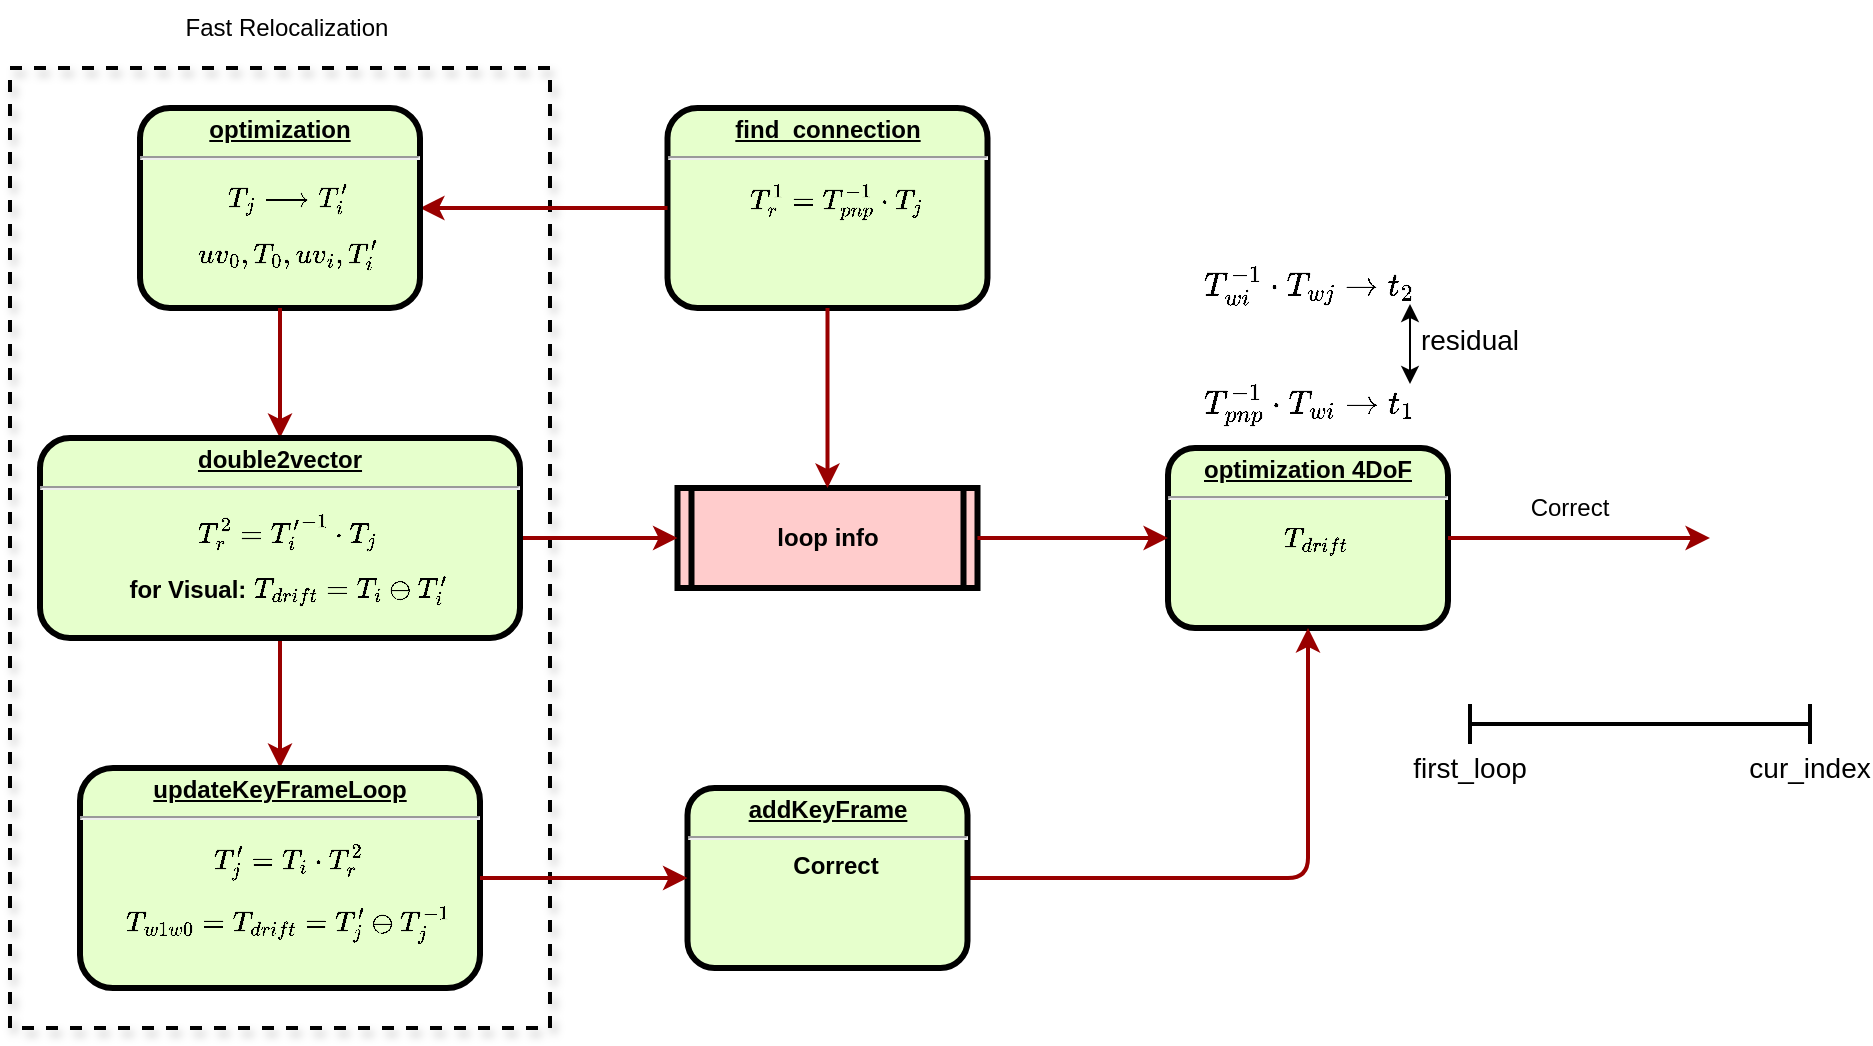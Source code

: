 <mxfile version="14.1.8" type="device"><diagram name="Page-1" id="c7558073-3199-34d8-9f00-42111426c3f3"><mxGraphModel dx="1422" dy="1708" grid="1" gridSize="10" guides="1" tooltips="1" connect="1" arrows="1" fold="1" page="1" pageScale="1" pageWidth="1169" pageHeight="827" background="#ffffff" math="1" shadow="0"><root><mxCell id="0"/><mxCell id="1" parent="0"/><mxCell id="-oqsN17zeHHlaa_2_pQ4-107" value="" style="rounded=0;whiteSpace=wrap;html=1;shadow=1;dashed=1;strokeWidth=2;fillColor=none;" parent="1" vertex="1"><mxGeometry x="180" y="-638" width="270" height="480" as="geometry"/></mxCell><mxCell id="5" value="loop info" style="shape=process;whiteSpace=wrap;align=center;verticalAlign=middle;size=0.048;fontStyle=1;strokeWidth=3;fillColor=#FFCCCC" parent="1" vertex="1"><mxGeometry x="513.75" y="-428" width="150" height="50" as="geometry"/></mxCell><mxCell id="6" value="&lt;p style=&quot;margin: 0px ; margin-top: 4px ; text-align: center ; text-decoration: underline&quot;&gt;find_connection&lt;/p&gt;&lt;hr&gt;&lt;p style=&quot;margin: 0px ; margin-left: 8px&quot;&gt;&lt;span&gt;$$T_r^1=T_{pnp}^{-1}\cdot T_j$$&lt;/span&gt;&lt;br&gt;&lt;/p&gt;" style="verticalAlign=middle;align=center;overflow=fill;fontSize=12;fontFamily=Helvetica;html=1;rounded=1;fontStyle=1;strokeWidth=3;fillColor=#E6FFCC" parent="1" vertex="1"><mxGeometry x="508.75" y="-618" width="160" height="100" as="geometry"/></mxCell><mxCell id="37" value="" style="edgeStyle=none;noEdgeStyle=1;strokeColor=#990000;strokeWidth=2;exitX=0;exitY=0.5;exitDx=0;exitDy=0;entryX=1;entryY=0.5;entryDx=0;entryDy=0;" parent="1" source="6" target="-oqsN17zeHHlaa_2_pQ4-97" edge="1"><mxGeometry width="100" height="100" relative="1" as="geometry"><mxPoint x="278.75" y="-698" as="sourcePoint"/><mxPoint x="414.75" y="-698" as="targetPoint"/></mxGeometry></mxCell><mxCell id="-oqsN17zeHHlaa_2_pQ4-97" value="&lt;p style=&quot;margin: 0px ; margin-top: 4px ; text-align: center ; text-decoration: underline&quot;&gt;optimization&lt;/p&gt;&lt;hr&gt;&lt;p style=&quot;margin: 0px ; margin-left: 8px&quot;&gt;&lt;span&gt;$$T_j \longrightarrow T_i^{\prime}$$&lt;/span&gt;&lt;span&gt;$$uv_0, T_0, uv_i, T_i^{\prime}$$&lt;/span&gt;&lt;/p&gt;" style="verticalAlign=middle;align=center;overflow=fill;fontSize=12;fontFamily=Helvetica;html=1;rounded=1;fontStyle=1;strokeWidth=3;fillColor=#E6FFCC" parent="1" vertex="1"><mxGeometry x="245" y="-618" width="140" height="100" as="geometry"/></mxCell><mxCell id="-oqsN17zeHHlaa_2_pQ4-99" value="" style="edgeStyle=none;noEdgeStyle=1;strokeColor=#990000;strokeWidth=2;exitX=0.5;exitY=1;exitDx=0;exitDy=0;entryX=0.5;entryY=0;entryDx=0;entryDy=0;" parent="1" source="-oqsN17zeHHlaa_2_pQ4-97" target="nTvDPzlO55pmB98T4EPY-45" edge="1"><mxGeometry width="100" height="100" relative="1" as="geometry"><mxPoint x="460" y="-498" as="sourcePoint"/><mxPoint x="318.75" y="-468" as="targetPoint"/></mxGeometry></mxCell><mxCell id="-oqsN17zeHHlaa_2_pQ4-100" value="" style="edgeStyle=none;noEdgeStyle=1;strokeColor=#990000;strokeWidth=2;exitX=1;exitY=0.5;exitDx=0;exitDy=0;entryX=0;entryY=0.5;entryDx=0;entryDy=0;" parent="1" source="nTvDPzlO55pmB98T4EPY-45" target="5" edge="1"><mxGeometry width="100" height="100" relative="1" as="geometry"><mxPoint x="417.5" y="-403" as="sourcePoint"/><mxPoint x="460" y="-400.97" as="targetPoint"/></mxGeometry></mxCell><mxCell id="-oqsN17zeHHlaa_2_pQ4-101" value="" style="edgeStyle=none;noEdgeStyle=1;strokeColor=#990000;strokeWidth=2;exitX=0.5;exitY=1;exitDx=0;exitDy=0;entryX=0.5;entryY=0;entryDx=0;entryDy=0;" parent="1" source="6" target="5" edge="1"><mxGeometry width="100" height="100" relative="1" as="geometry"><mxPoint x="450" y="-508" as="sourcePoint"/><mxPoint x="546.25" y="-508" as="targetPoint"/></mxGeometry></mxCell><mxCell id="-oqsN17zeHHlaa_2_pQ4-102" value="&lt;p style=&quot;margin: 0px ; margin-top: 4px ; text-align: center ; text-decoration: underline&quot;&gt;optimization 4DoF&lt;/p&gt;&lt;hr&gt;&lt;p style=&quot;margin: 0px ; margin-left: 8px&quot;&gt;$$T_{drift}$$&lt;/p&gt;" style="verticalAlign=middle;align=center;overflow=fill;fontSize=12;fontFamily=Helvetica;html=1;rounded=1;fontStyle=1;strokeWidth=3;fillColor=#E6FFCC" parent="1" vertex="1"><mxGeometry x="759" y="-448" width="140" height="90" as="geometry"/></mxCell><mxCell id="-oqsN17zeHHlaa_2_pQ4-103" value="" style="edgeStyle=none;noEdgeStyle=1;strokeColor=#990000;strokeWidth=2;exitX=1;exitY=0.5;exitDx=0;exitDy=0;entryX=0;entryY=0.5;entryDx=0;entryDy=0;" parent="1" source="5" target="-oqsN17zeHHlaa_2_pQ4-102" edge="1"><mxGeometry width="100" height="100" relative="1" as="geometry"><mxPoint x="690" y="-308" as="sourcePoint"/><mxPoint x="786.25" y="-308" as="targetPoint"/></mxGeometry></mxCell><mxCell id="-oqsN17zeHHlaa_2_pQ4-104" value="" style="edgeStyle=segmentEdgeStyle;strokeColor=#990000;strokeWidth=2;entryX=0.5;entryY=1;entryDx=0;entryDy=0;exitX=1;exitY=0.5;exitDx=0;exitDy=0;" parent="1" source="nTvDPzlO55pmB98T4EPY-43" target="-oqsN17zeHHlaa_2_pQ4-102" edge="1"><mxGeometry width="100" height="100" relative="1" as="geometry"><mxPoint x="750" y="-238" as="sourcePoint"/><mxPoint x="836.5" y="-48" as="targetPoint"/></mxGeometry></mxCell><mxCell id="-oqsN17zeHHlaa_2_pQ4-105" value="" style="edgeStyle=none;noEdgeStyle=1;strokeColor=#990000;strokeWidth=2;exitX=0.5;exitY=1;exitDx=0;exitDy=0;entryX=0.5;entryY=0;entryDx=0;entryDy=0;" parent="1" source="nTvDPzlO55pmB98T4EPY-45" target="nTvDPzlO55pmB98T4EPY-44" edge="1"><mxGeometry width="100" height="100" relative="1" as="geometry"><mxPoint x="318.75" y="-338" as="sourcePoint"/><mxPoint x="318.75" y="-288" as="targetPoint"/></mxGeometry></mxCell><mxCell id="-oqsN17zeHHlaa_2_pQ4-108" value="Fast Relocalization" style="text;html=1;strokeColor=none;fillColor=none;align=center;verticalAlign=middle;whiteSpace=wrap;rounded=0;shadow=1;dashed=1;" parent="1" vertex="1"><mxGeometry x="256.25" y="-668" width="125" height="20" as="geometry"/></mxCell><mxCell id="nTvDPzlO55pmB98T4EPY-37" value="" style="edgeStyle=none;noEdgeStyle=1;strokeColor=#990000;strokeWidth=2;exitX=1;exitY=0.5;exitDx=0;exitDy=0;" parent="1" source="-oqsN17zeHHlaa_2_pQ4-102" edge="1"><mxGeometry width="100" height="100" relative="1" as="geometry"><mxPoint x="960" y="-408.5" as="sourcePoint"/><mxPoint x="1030" y="-403" as="targetPoint"/></mxGeometry></mxCell><mxCell id="nTvDPzlO55pmB98T4EPY-38" value="Correct" style="text;html=1;strokeColor=none;fillColor=none;align=center;verticalAlign=middle;whiteSpace=wrap;rounded=0;shadow=1;dashed=1;" parent="1" vertex="1"><mxGeometry x="910" y="-428" width="100" height="20" as="geometry"/></mxCell><mxCell id="nTvDPzlO55pmB98T4EPY-43" value="&lt;p style=&quot;margin: 0px ; margin-top: 4px ; text-align: center ; text-decoration: underline&quot;&gt;addKeyFrame&lt;/p&gt;&lt;hr&gt;&lt;p style=&quot;margin: 0px ; margin-left: 8px&quot;&gt;Correct&lt;/p&gt;" style="verticalAlign=middle;align=center;overflow=fill;fontSize=12;fontFamily=Helvetica;html=1;rounded=1;fontStyle=1;strokeWidth=3;fillColor=#E6FFCC" parent="1" vertex="1"><mxGeometry x="518.75" y="-278" width="140" height="90" as="geometry"/></mxCell><mxCell id="nTvDPzlO55pmB98T4EPY-44" value="&lt;p style=&quot;margin: 0px ; margin-top: 4px ; text-align: center ; text-decoration: underline&quot;&gt;&lt;span&gt;updateKeyFrameLoop&lt;/span&gt;&lt;br&gt;&lt;/p&gt;&lt;hr&gt;&lt;p style=&quot;margin: 0px ; margin-left: 8px&quot;&gt;$$T_j^{\prime} = T_i \cdot T_r^2$$&lt;/p&gt;&lt;p style=&quot;margin: 0px ; margin-left: 8px&quot;&gt;$$T_{w1w0} = T_{drift} = T_j^{\prime} \ominus T_j^{-1}$$&lt;/p&gt;" style="verticalAlign=middle;align=center;overflow=fill;fontSize=12;fontFamily=Helvetica;html=1;rounded=1;fontStyle=1;strokeWidth=3;fillColor=#E6FFCC" parent="1" vertex="1"><mxGeometry x="215" y="-288" width="200" height="110" as="geometry"/></mxCell><mxCell id="nTvDPzlO55pmB98T4EPY-45" value="&lt;p style=&quot;margin: 0px ; margin-top: 4px ; text-align: center ; text-decoration: underline&quot;&gt;double2vector&lt;/p&gt;&lt;hr&gt;&lt;p style=&quot;margin: 0px ; margin-left: 8px&quot;&gt;$$T_r^2 = {T_i^{\prime}}^{-1} \cdot T_j$$&lt;/p&gt;&lt;p style=&quot;margin: 0px ; margin-left: 8px&quot;&gt;for Visual: \(T_{drift} = T_i \ominus T_i^{\prime}\)&lt;/p&gt;" style="verticalAlign=middle;align=center;overflow=fill;fontSize=12;fontFamily=Helvetica;html=1;rounded=1;fontStyle=1;strokeWidth=3;fillColor=#E6FFCC" parent="1" vertex="1"><mxGeometry x="195" y="-453" width="240" height="100" as="geometry"/></mxCell><mxCell id="nTvDPzlO55pmB98T4EPY-47" value="" style="edgeStyle=none;noEdgeStyle=1;strokeColor=#990000;strokeWidth=2;exitX=1;exitY=0.5;exitDx=0;exitDy=0;entryX=0;entryY=0.5;entryDx=0;entryDy=0;" parent="1" source="nTvDPzlO55pmB98T4EPY-44" target="nTvDPzlO55pmB98T4EPY-43" edge="1"><mxGeometry width="100" height="100" relative="1" as="geometry"><mxPoint x="490" y="-328" as="sourcePoint"/><mxPoint x="568.75" y="-328" as="targetPoint"/></mxGeometry></mxCell><mxCell id="4nV9Q10XuFFdGKZdosYR-37" value="" style="shape=crossbar;whiteSpace=wrap;html=1;rounded=1;strokeWidth=2;" vertex="1" parent="1"><mxGeometry x="910" y="-320" width="170" height="20" as="geometry"/></mxCell><mxCell id="4nV9Q10XuFFdGKZdosYR-38" value="first_loop" style="text;html=1;strokeColor=none;fillColor=none;align=center;verticalAlign=middle;whiteSpace=wrap;rounded=0;fontSize=14;" vertex="1" parent="1"><mxGeometry x="890" y="-298" width="40" height="20" as="geometry"/></mxCell><mxCell id="4nV9Q10XuFFdGKZdosYR-39" value="cur_index" style="text;html=1;strokeColor=none;fillColor=none;align=center;verticalAlign=middle;whiteSpace=wrap;rounded=0;fontSize=14;" vertex="1" parent="1"><mxGeometry x="1060" y="-298" width="40" height="20" as="geometry"/></mxCell><mxCell id="4nV9Q10XuFFdGKZdosYR-57" value="" style="group" vertex="1" connectable="0" parent="1"><mxGeometry x="730" y="-540" width="200" height="80" as="geometry"/></mxCell><mxCell id="4nV9Q10XuFFdGKZdosYR-53" value="$$T_{wi}^{-1} \cdot T_{wj} \rightarrow t_2$$" style="text;html=1;strokeColor=none;fillColor=none;align=center;verticalAlign=middle;whiteSpace=wrap;rounded=0;fontSize=14;" vertex="1" parent="4nV9Q10XuFFdGKZdosYR-57"><mxGeometry width="200" height="20" as="geometry"/></mxCell><mxCell id="4nV9Q10XuFFdGKZdosYR-54" value="$$T_{pnp}^{-1} \cdot T_{wi} \rightarrow t_1$$" style="text;html=1;strokeColor=none;fillColor=none;align=center;verticalAlign=middle;whiteSpace=wrap;rounded=0;fontSize=14;" vertex="1" parent="4nV9Q10XuFFdGKZdosYR-57"><mxGeometry y="60" width="200" height="20" as="geometry"/></mxCell><mxCell id="4nV9Q10XuFFdGKZdosYR-55" value="" style="endArrow=classic;startArrow=classic;html=1;fontSize=14;entryX=0.75;entryY=1;entryDx=0;entryDy=0;exitX=0.75;exitY=0;exitDx=0;exitDy=0;" edge="1" parent="4nV9Q10XuFFdGKZdosYR-57" source="4nV9Q10XuFFdGKZdosYR-54" target="4nV9Q10XuFFdGKZdosYR-53"><mxGeometry width="50" height="50" relative="1" as="geometry"><mxPoint x="200" y="108" as="sourcePoint"/><mxPoint x="250" y="58" as="targetPoint"/></mxGeometry></mxCell><mxCell id="4nV9Q10XuFFdGKZdosYR-56" value="residual" style="text;html=1;strokeColor=none;fillColor=none;align=center;verticalAlign=middle;whiteSpace=wrap;rounded=0;fontSize=14;" vertex="1" parent="4nV9Q10XuFFdGKZdosYR-57"><mxGeometry x="160" y="28" width="40" height="20" as="geometry"/></mxCell></root></mxGraphModel></diagram></mxfile>